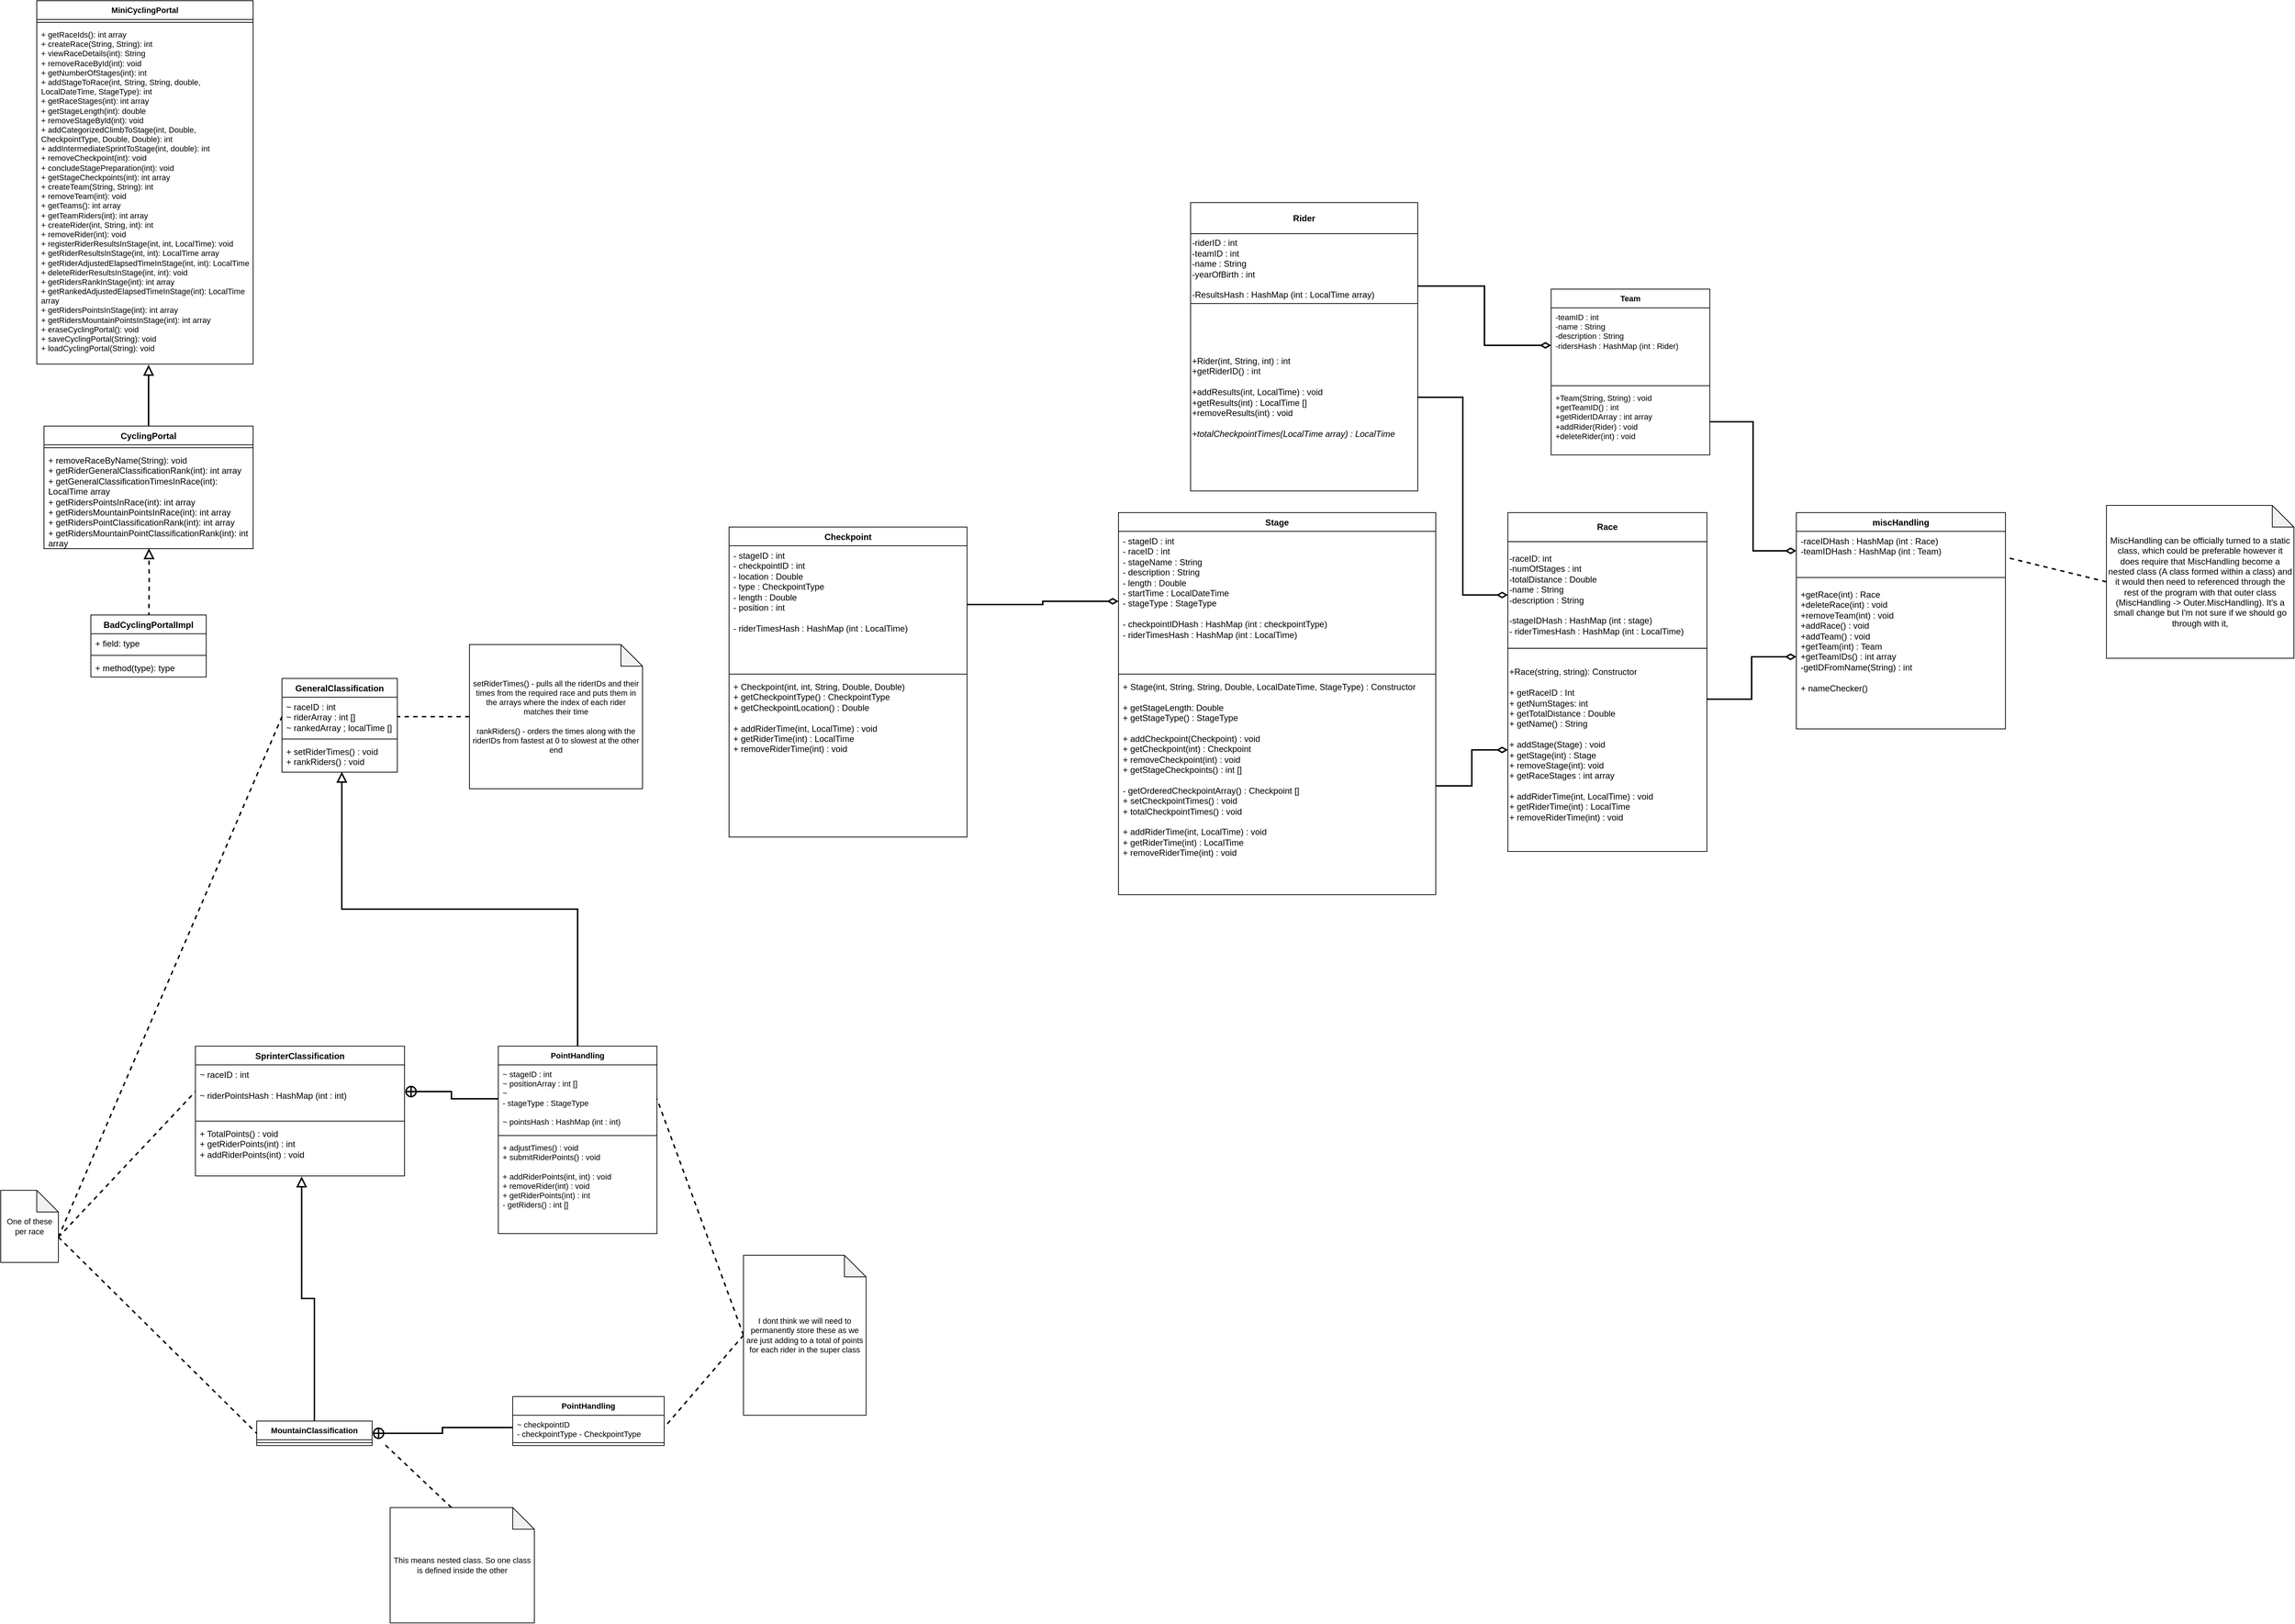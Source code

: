 <mxfile version="24.0.7" type="github">
  <diagram name="Page-1" id="q9JYpEjFwvB6e5CxQERE">
    <mxGraphModel dx="830" dy="1727" grid="1" gridSize="10" guides="1" tooltips="1" connect="1" arrows="1" fold="1" page="1" pageScale="1" pageWidth="827" pageHeight="1169" math="0" shadow="0">
      <root>
        <mxCell id="0" />
        <mxCell id="1" parent="0" />
        <mxCell id="rqDQW1-a-PWC5fzVs6pU-1" value="CyclingPortal" style="swimlane;fontStyle=1;align=center;verticalAlign=top;childLayout=stackLayout;horizontal=1;startSize=26;horizontalStack=0;resizeParent=1;resizeParentMax=0;resizeLast=0;collapsible=1;marginBottom=0;whiteSpace=wrap;html=1;" parent="1" vertex="1">
          <mxGeometry x="870" y="-120" width="290" height="170" as="geometry" />
        </mxCell>
        <mxCell id="rqDQW1-a-PWC5fzVs6pU-3" value="" style="line;strokeWidth=1;fillColor=none;align=left;verticalAlign=middle;spacingTop=-1;spacingLeft=3;spacingRight=3;rotatable=0;labelPosition=right;points=[];portConstraint=eastwest;strokeColor=inherit;" parent="rqDQW1-a-PWC5fzVs6pU-1" vertex="1">
          <mxGeometry y="26" width="290" height="8" as="geometry" />
        </mxCell>
        <mxCell id="rqDQW1-a-PWC5fzVs6pU-4" value="+ removeRaceByName(String): void&lt;br&gt;+ getRiderGeneralClassificationRank(int): int array&lt;br&gt;+ getGeneralClassificationTimesInRace(int): LocalTime array&lt;br&gt;+ getRidersPointsInRace(int): int array&lt;br&gt;+ getRidersMountainPointsInRace(int): int array&lt;br&gt;+ getRidersPointClassificationRank(int): int array&lt;br&gt;+ getRidersMountainPointClassificationRank(int): int array" style="text;strokeColor=none;fillColor=none;align=left;verticalAlign=top;spacingLeft=4;spacingRight=4;overflow=hidden;rotatable=0;points=[[0,0.5],[1,0.5]];portConstraint=eastwest;whiteSpace=wrap;html=1;" parent="rqDQW1-a-PWC5fzVs6pU-1" vertex="1">
          <mxGeometry y="34" width="290" height="136" as="geometry" />
        </mxCell>
        <mxCell id="rqDQW1-a-PWC5fzVs6pU-15" style="edgeStyle=orthogonalEdgeStyle;rounded=0;orthogonalLoop=1;jettySize=auto;html=1;strokeColor=default;strokeWidth=2;align=center;verticalAlign=middle;fontFamily=Helvetica;fontSize=11;fontColor=default;labelBackgroundColor=default;startSize=10;endArrow=block;endFill=0;endSize=10;dashed=1;entryX=0.502;entryY=0.996;entryDx=0;entryDy=0;entryPerimeter=0;exitX=0.409;exitY=-0.029;exitDx=0;exitDy=0;exitPerimeter=0;" parent="1" target="rqDQW1-a-PWC5fzVs6pU-4" edge="1">
          <mxGeometry relative="1" as="geometry">
            <mxPoint x="1000" y="96" as="targetPoint" />
            <mxPoint x="1015.44" y="144.506" as="sourcePoint" />
          </mxGeometry>
        </mxCell>
        <mxCell id="rqDQW1-a-PWC5fzVs6pU-9" value="BadCyclingPortalImpl" style="swimlane;fontStyle=1;align=center;verticalAlign=top;childLayout=stackLayout;horizontal=1;startSize=26;horizontalStack=0;resizeParent=1;resizeParentMax=0;resizeLast=0;collapsible=1;marginBottom=0;whiteSpace=wrap;html=1;" parent="1" vertex="1">
          <mxGeometry x="935" y="142" width="160" height="86" as="geometry" />
        </mxCell>
        <mxCell id="rqDQW1-a-PWC5fzVs6pU-10" value="+ field: type" style="text;strokeColor=none;fillColor=none;align=left;verticalAlign=top;spacingLeft=4;spacingRight=4;overflow=hidden;rotatable=0;points=[[0,0.5],[1,0.5]];portConstraint=eastwest;whiteSpace=wrap;html=1;" parent="rqDQW1-a-PWC5fzVs6pU-9" vertex="1">
          <mxGeometry y="26" width="160" height="26" as="geometry" />
        </mxCell>
        <mxCell id="rqDQW1-a-PWC5fzVs6pU-11" value="" style="line;strokeWidth=1;fillColor=none;align=left;verticalAlign=middle;spacingTop=-1;spacingLeft=3;spacingRight=3;rotatable=0;labelPosition=right;points=[];portConstraint=eastwest;strokeColor=inherit;" parent="rqDQW1-a-PWC5fzVs6pU-9" vertex="1">
          <mxGeometry y="52" width="160" height="8" as="geometry" />
        </mxCell>
        <mxCell id="rqDQW1-a-PWC5fzVs6pU-12" value="+ method(type): type" style="text;strokeColor=none;fillColor=none;align=left;verticalAlign=top;spacingLeft=4;spacingRight=4;overflow=hidden;rotatable=0;points=[[0,0.5],[1,0.5]];portConstraint=eastwest;whiteSpace=wrap;html=1;" parent="rqDQW1-a-PWC5fzVs6pU-9" vertex="1">
          <mxGeometry y="60" width="160" height="26" as="geometry" />
        </mxCell>
        <mxCell id="rqDQW1-a-PWC5fzVs6pU-17" value="MiniCyclingPortal" style="swimlane;fontStyle=1;align=center;verticalAlign=top;childLayout=stackLayout;horizontal=1;startSize=26;horizontalStack=0;resizeParent=1;resizeParentMax=0;resizeLast=0;collapsible=1;marginBottom=0;whiteSpace=wrap;html=1;fontFamily=Helvetica;fontSize=11;fontColor=default;labelBackgroundColor=default;" parent="1" vertex="1">
          <mxGeometry x="860" y="-710" width="300" height="504" as="geometry" />
        </mxCell>
        <mxCell id="rqDQW1-a-PWC5fzVs6pU-19" value="" style="line;strokeWidth=1;fillColor=none;align=left;verticalAlign=middle;spacingTop=-1;spacingLeft=3;spacingRight=3;rotatable=0;labelPosition=right;points=[];portConstraint=eastwest;strokeColor=inherit;fontFamily=Helvetica;fontSize=11;fontColor=default;labelBackgroundColor=default;" parent="rqDQW1-a-PWC5fzVs6pU-17" vertex="1">
          <mxGeometry y="26" width="300" height="8" as="geometry" />
        </mxCell>
        <mxCell id="rqDQW1-a-PWC5fzVs6pU-20" value="+ getRaceIds(): int array&lt;br&gt;+ createRace(String, String): int&lt;br&gt;+ viewRaceDetails(int): String&lt;br&gt;+ removeRaceById(int): void&lt;br&gt;+ getNumberOfStages(int): int&lt;br&gt;+ addStageToRace(int, String, String, double, LocalDateTime, StageType): int&lt;br&gt;+ getRaceStages(int): int array&lt;div&gt;+ getStageLength(int): double&lt;/div&gt;&lt;div&gt;+ removeStageById(int): void&lt;/div&gt;&lt;div&gt;+ addCategorizedClimbToStage(int, Double, CheckpointType, Double, Double): int&lt;/div&gt;&lt;div&gt;+ addIntermediateSprintToStage(int, double): int&lt;/div&gt;&lt;div&gt;+ removeCheckpoint(int): void&lt;/div&gt;&lt;div&gt;+ concludeStagePreparation(int): void&lt;/div&gt;&lt;div&gt;+ getStageCheckpoints(int): int array&lt;/div&gt;&lt;div&gt;+ createTeam(String, String): int&lt;/div&gt;&lt;div&gt;+ removeTeam(int): void&lt;/div&gt;&lt;div&gt;+ getTeams(): int array&lt;/div&gt;&lt;div&gt;+ getTeamRiders(int): int array&lt;/div&gt;&lt;div&gt;+ createRider(int, String, int): int&lt;/div&gt;&lt;div&gt;+ removeRider(int): void&lt;/div&gt;&lt;div&gt;+ registerRiderResultsInStage(int, int, LocalTime): void&lt;/div&gt;&lt;div&gt;+ getRiderResultsInStage(int, int): LocalTime array&lt;/div&gt;&lt;div&gt;+ getRiderAdjustedElapsedTimeInStage(int, int): LocalTime&lt;/div&gt;&lt;div&gt;+ deleteRiderResultsInStage(int, int): void&lt;/div&gt;&lt;div&gt;+ getRidersRankInStage(int): int array&lt;/div&gt;&lt;div&gt;+ getRankedAdjustedElapsedTimeInStage(int): LocalTime array&lt;/div&gt;&lt;div&gt;+ getRidersPointsInStage(int): int array&lt;/div&gt;&lt;div&gt;+ getRidersMountainPointsInStage(int): int array&lt;/div&gt;&lt;div&gt;+ eraseCyclingPortal(): void&lt;/div&gt;&lt;div&gt;+ saveCyclingPortal(String): void&lt;/div&gt;&lt;div&gt;+ loadCyclingPortal(String): void&lt;/div&gt;&lt;div&gt;&lt;br&gt;&lt;/div&gt;" style="text;strokeColor=none;fillColor=none;align=left;verticalAlign=top;spacingLeft=4;spacingRight=4;overflow=hidden;rotatable=0;points=[[0,0.5],[1,0.5]];portConstraint=eastwest;whiteSpace=wrap;html=1;fontFamily=Helvetica;fontSize=11;fontColor=default;labelBackgroundColor=default;" parent="rqDQW1-a-PWC5fzVs6pU-17" vertex="1">
          <mxGeometry y="34" width="300" height="470" as="geometry" />
        </mxCell>
        <mxCell id="rqDQW1-a-PWC5fzVs6pU-23" style="edgeStyle=orthogonalEdgeStyle;rounded=0;orthogonalLoop=1;jettySize=auto;html=1;exitX=0.5;exitY=0;exitDx=0;exitDy=0;entryX=0.517;entryY=1.002;entryDx=0;entryDy=0;entryPerimeter=0;strokeColor=default;strokeWidth=2;align=center;verticalAlign=middle;fontFamily=Helvetica;fontSize=11;fontColor=default;labelBackgroundColor=default;startSize=10;endArrow=block;endFill=0;endSize=10;" parent="1" source="rqDQW1-a-PWC5fzVs6pU-1" target="rqDQW1-a-PWC5fzVs6pU-20" edge="1">
          <mxGeometry relative="1" as="geometry" />
        </mxCell>
        <mxCell id="tfRxmP2xf75DcZiXR_N0-1" value="miscHandling" style="swimlane;fontStyle=1;align=center;verticalAlign=top;childLayout=stackLayout;horizontal=1;startSize=26;horizontalStack=0;resizeParent=1;resizeParentMax=0;resizeLast=0;collapsible=1;marginBottom=0;whiteSpace=wrap;html=1;" parent="1" vertex="1">
          <mxGeometry x="3300" width="290" height="300" as="geometry" />
        </mxCell>
        <mxCell id="tfRxmP2xf75DcZiXR_N0-2" value="-raceIDHash : HashMap (int : Race)&lt;br&gt;-teamIDHash : HashMap (int : Team)" style="text;strokeColor=none;fillColor=none;align=left;verticalAlign=top;spacingLeft=4;spacingRight=4;overflow=hidden;rotatable=0;points=[[0,0.5],[1,0.5]];portConstraint=eastwest;whiteSpace=wrap;html=1;" parent="tfRxmP2xf75DcZiXR_N0-1" vertex="1">
          <mxGeometry y="26" width="290" height="54" as="geometry" />
        </mxCell>
        <mxCell id="tfRxmP2xf75DcZiXR_N0-3" value="" style="line;strokeWidth=1;fillColor=none;align=left;verticalAlign=middle;spacingTop=-1;spacingLeft=3;spacingRight=3;rotatable=0;labelPosition=right;points=[];portConstraint=eastwest;strokeColor=inherit;" parent="tfRxmP2xf75DcZiXR_N0-1" vertex="1">
          <mxGeometry y="80" width="290" height="20" as="geometry" />
        </mxCell>
        <mxCell id="tfRxmP2xf75DcZiXR_N0-4" value="&lt;div&gt;+getRace(int) : Race&lt;/div&gt;&lt;div&gt;+deleteRace(int) : void&lt;br&gt;&lt;/div&gt;+removeTeam(int) : void&lt;br&gt;+addRace() : void&lt;br&gt;+addTeam() : void&lt;div&gt;+getTeam(int) : Team&lt;br&gt;&lt;/div&gt;+getTeamIDs() : int array&lt;div&gt;-getIDFromName(String) : int&lt;br&gt;&lt;/div&gt;&lt;div&gt;&lt;br&gt;&lt;/div&gt;&lt;div&gt;+ nameChecker()&lt;/div&gt;" style="text;strokeColor=none;fillColor=none;align=left;verticalAlign=top;spacingLeft=4;spacingRight=4;overflow=hidden;rotatable=0;points=[[0,0.5],[1,0.5]];portConstraint=eastwest;whiteSpace=wrap;html=1;" parent="tfRxmP2xf75DcZiXR_N0-1" vertex="1">
          <mxGeometry y="100" width="290" height="200" as="geometry" />
        </mxCell>
        <mxCell id="tfRxmP2xf75DcZiXR_N0-5" value="" style="group" parent="1" vertex="1" connectable="0">
          <mxGeometry x="2900" width="276" height="470" as="geometry" />
        </mxCell>
        <mxCell id="tfRxmP2xf75DcZiXR_N0-6" value="&lt;b&gt;Race&lt;/b&gt;" style="rounded=0;whiteSpace=wrap;html=1;" parent="tfRxmP2xf75DcZiXR_N0-5" vertex="1">
          <mxGeometry width="276.0" height="40.345" as="geometry" />
        </mxCell>
        <mxCell id="tfRxmP2xf75DcZiXR_N0-7" value="-raceID: int&lt;br&gt;&lt;div&gt;-numOfStages : int&lt;br&gt;&lt;/div&gt;&lt;div&gt;-totalDistance : Double&lt;br&gt;&lt;/div&gt;&lt;div&gt;-name : String&lt;br&gt;&lt;/div&gt;&lt;div&gt;-description : String&lt;br&gt;&lt;/div&gt;&lt;div&gt;&lt;br&gt;&lt;/div&gt;&lt;div&gt;-stageIDHash : HashMap (int : stage)&lt;br&gt;&lt;/div&gt;&lt;div&gt;- riderTimesHash : HashMap (int : LocalTime)&lt;/div&gt;" style="rounded=0;whiteSpace=wrap;html=1;align=left;" parent="tfRxmP2xf75DcZiXR_N0-5" vertex="1">
          <mxGeometry y="40.345" width="276.0" height="147.931" as="geometry" />
        </mxCell>
        <mxCell id="tfRxmP2xf75DcZiXR_N0-8" value="&lt;div&gt;&lt;br&gt;&lt;/div&gt;+Race(string, string): Constructor&lt;div&gt;&lt;br&gt;&lt;div align=&quot;left&quot;&gt;+ getRaceID : Int &lt;br&gt;&lt;/div&gt;&lt;div align=&quot;left&quot;&gt;+ getNumStages: int&lt;/div&gt;&lt;div align=&quot;left&quot;&gt;+ getTotalDistance : Double&lt;br&gt;&lt;/div&gt;&lt;div align=&quot;left&quot;&gt;+ getName() : String&lt;/div&gt;&lt;div align=&quot;left&quot;&gt;&lt;br&gt;&lt;/div&gt;&lt;div&gt;+ addStage(Stage) : void&lt;br&gt;&lt;/div&gt;&lt;div&gt;+ getStage(int) : Stage&lt;/div&gt;&lt;div&gt;+ removeStage(int): void&lt;br&gt;&lt;/div&gt;&lt;div&gt;+ getRaceStages : int array&lt;br&gt;&lt;/div&gt;&lt;div&gt;&lt;br&gt;&lt;/div&gt;&lt;div&gt;+ addRiderTime(int, LocalTime) : void&lt;/div&gt;&lt;div&gt;+ getRiderTime(int) : LocalTime&lt;/div&gt;&lt;div&gt;+ removeRiderTime(int) : void&lt;/div&gt;&lt;div&gt;&lt;br&gt;&lt;/div&gt;&lt;div&gt;&lt;br&gt;&lt;/div&gt;&lt;/div&gt;" style="rounded=0;whiteSpace=wrap;html=1;align=left;" parent="tfRxmP2xf75DcZiXR_N0-5" vertex="1">
          <mxGeometry y="188.28" width="276" height="281.72" as="geometry" />
        </mxCell>
        <mxCell id="tfRxmP2xf75DcZiXR_N0-10" value="Stage" style="swimlane;fontStyle=1;align=center;verticalAlign=top;childLayout=stackLayout;horizontal=1;startSize=26;horizontalStack=0;resizeParent=1;resizeParentMax=0;resizeLast=0;collapsible=1;marginBottom=0;whiteSpace=wrap;html=1;" parent="1" vertex="1">
          <mxGeometry x="2360" width="440" height="530" as="geometry" />
        </mxCell>
        <mxCell id="tfRxmP2xf75DcZiXR_N0-11" value="&lt;div&gt;- stageID : int&lt;br&gt;&lt;/div&gt;&lt;div&gt;- raceID : int&lt;br&gt;&lt;/div&gt;&lt;div&gt;- stageName : String&lt;br&gt;&lt;/div&gt;&lt;div&gt;- description : String&lt;br&gt;&lt;/div&gt;&lt;div&gt;- length : Double&lt;br&gt;&lt;/div&gt;&lt;div&gt;- startTime : LocalDateTime&lt;br&gt;&lt;/div&gt;&lt;div&gt;- stageType : StageType&lt;br&gt;&lt;/div&gt;&lt;div&gt;&lt;br&gt;&lt;/div&gt;&lt;div&gt;- checkpointIDHash : HashMap (int : checkpointType)&lt;br&gt;&lt;/div&gt;&lt;div&gt;- riderTimesHash : HashMap (int : LocalTime)&lt;/div&gt;" style="text;strokeColor=none;fillColor=none;align=left;verticalAlign=top;spacingLeft=4;spacingRight=4;overflow=hidden;rotatable=0;points=[[0,0.5],[1,0.5]];portConstraint=eastwest;whiteSpace=wrap;html=1;" parent="tfRxmP2xf75DcZiXR_N0-10" vertex="1">
          <mxGeometry y="26" width="440" height="194" as="geometry" />
        </mxCell>
        <mxCell id="tfRxmP2xf75DcZiXR_N0-12" value="" style="line;strokeWidth=1;fillColor=none;align=left;verticalAlign=middle;spacingTop=-1;spacingLeft=3;spacingRight=3;rotatable=0;labelPosition=right;points=[];portConstraint=eastwest;strokeColor=inherit;" parent="tfRxmP2xf75DcZiXR_N0-10" vertex="1">
          <mxGeometry y="220" width="440" height="8" as="geometry" />
        </mxCell>
        <mxCell id="tfRxmP2xf75DcZiXR_N0-13" value="&lt;div&gt;+ Stage(int, String, String, Double, LocalDateTime, StageType) : Constructor&lt;/div&gt;&lt;div&gt;&lt;br&gt;&lt;/div&gt;&lt;div&gt;+ getStageLength: Double&lt;/div&gt;&lt;div&gt;+ getStageType() : StageType&lt;br&gt;&lt;/div&gt;&lt;div&gt;&lt;br&gt;&lt;/div&gt;&lt;div&gt;+ addCheckpoint(Checkpoint) : void&lt;/div&gt;&lt;div&gt;+ getCheckpoint(int) : Checkpoint&lt;/div&gt;&lt;div&gt;+ removeCheckpoint(int) : void&lt;/div&gt;+ getStageCheckpoints() : int []&lt;div&gt;&lt;br&gt;&lt;/div&gt;&lt;div&gt;- getOrderedCheckpointArray() : Checkpoint []&lt;/div&gt;&lt;div&gt;+ setCheckpointTimes() : void&lt;/div&gt;&lt;div&gt;+ totalCheckpointTimes() : void&lt;br&gt;&lt;div&gt;&lt;br&gt;&lt;/div&gt;&lt;div&gt;+ addRiderTime(int, LocalTime) : void&lt;/div&gt;&lt;div&gt;+ getRiderTime(int) : LocalTime&lt;/div&gt;&lt;div&gt;+ removeRiderTime(int) : void&lt;/div&gt;&lt;/div&gt;" style="text;strokeColor=none;fillColor=none;align=left;verticalAlign=top;spacingLeft=4;spacingRight=4;overflow=hidden;rotatable=0;points=[[0,0.5],[1,0.5]];portConstraint=eastwest;whiteSpace=wrap;html=1;" parent="tfRxmP2xf75DcZiXR_N0-10" vertex="1">
          <mxGeometry y="228" width="440" height="302" as="geometry" />
        </mxCell>
        <mxCell id="tfRxmP2xf75DcZiXR_N0-14" style="edgeStyle=orthogonalEdgeStyle;rounded=0;orthogonalLoop=1;jettySize=auto;html=1;exitX=1;exitY=0.5;exitDx=0;exitDy=0;entryX=0;entryY=0.5;entryDx=0;entryDy=0;strokeColor=default;strokeWidth=2;align=center;verticalAlign=middle;fontFamily=Helvetica;fontSize=11;fontColor=default;labelBackgroundColor=default;startSize=10;endArrow=diamondThin;endFill=0;endSize=10;" parent="1" source="tfRxmP2xf75DcZiXR_N0-13" target="tfRxmP2xf75DcZiXR_N0-8" edge="1">
          <mxGeometry relative="1" as="geometry" />
        </mxCell>
        <mxCell id="tfRxmP2xf75DcZiXR_N0-22" style="edgeStyle=orthogonalEdgeStyle;rounded=0;orthogonalLoop=1;jettySize=auto;html=1;exitX=1;exitY=0.25;exitDx=0;exitDy=0;entryX=0;entryY=0.5;entryDx=0;entryDy=0;strokeColor=default;strokeWidth=2;align=center;verticalAlign=middle;fontFamily=Helvetica;fontSize=11;fontColor=default;labelBackgroundColor=default;startSize=10;endArrow=diamondThin;endFill=0;endSize=10;" parent="1" source="tfRxmP2xf75DcZiXR_N0-24" target="tfRxmP2xf75DcZiXR_N0-11" edge="1">
          <mxGeometry relative="1" as="geometry">
            <mxPoint x="2157" y="52.5" as="sourcePoint" />
          </mxGeometry>
        </mxCell>
        <mxCell id="tfRxmP2xf75DcZiXR_N0-24" value="Checkpoint" style="swimlane;fontStyle=1;align=center;verticalAlign=top;childLayout=stackLayout;horizontal=1;startSize=26;horizontalStack=0;resizeParent=1;resizeParentMax=0;resizeLast=0;collapsible=1;marginBottom=0;whiteSpace=wrap;html=1;" parent="1" vertex="1">
          <mxGeometry x="1820" y="20" width="330" height="430" as="geometry" />
        </mxCell>
        <mxCell id="tfRxmP2xf75DcZiXR_N0-25" value="&lt;div&gt;- stageID : int&lt;br&gt;&lt;/div&gt;&lt;div&gt;- checkpointID : int&lt;br&gt;&lt;/div&gt;&lt;div&gt;- location : Double&lt;br&gt;&lt;/div&gt;&lt;div&gt;- type : CheckpointType&lt;br&gt;&lt;/div&gt;&lt;div&gt;- length : Double&lt;/div&gt;&lt;div&gt;- position : int&lt;/div&gt;&lt;div&gt;&lt;br&gt;&lt;/div&gt;&lt;div&gt;- riderTimesHash : HashMap (int : LocalTime)&lt;/div&gt;" style="text;strokeColor=none;fillColor=none;align=left;verticalAlign=top;spacingLeft=4;spacingRight=4;overflow=hidden;rotatable=0;points=[[0,0.5],[1,0.5]];portConstraint=eastwest;whiteSpace=wrap;html=1;" parent="tfRxmP2xf75DcZiXR_N0-24" vertex="1">
          <mxGeometry y="26" width="330" height="174" as="geometry" />
        </mxCell>
        <mxCell id="tfRxmP2xf75DcZiXR_N0-26" value="" style="line;strokeWidth=1;fillColor=none;align=left;verticalAlign=middle;spacingTop=-1;spacingLeft=3;spacingRight=3;rotatable=0;labelPosition=right;points=[];portConstraint=eastwest;strokeColor=inherit;" parent="tfRxmP2xf75DcZiXR_N0-24" vertex="1">
          <mxGeometry y="200" width="330" height="8" as="geometry" />
        </mxCell>
        <mxCell id="tfRxmP2xf75DcZiXR_N0-27" value="+ Checkpoint(int, int, String, Double, Double)&lt;div&gt;+ getCheckpointType() : CheckpointType&lt;/div&gt;&lt;div&gt;+ getCheckpointLocation() : Double&lt;/div&gt;&lt;div&gt;&lt;br&gt;&lt;/div&gt;&lt;div&gt;+ addRiderTime(int, LocalTime) : void&lt;/div&gt;&lt;div&gt;+ getRiderTime(int) : LocalTime&lt;/div&gt;&lt;div&gt;+ removeRiderTime(int) : void&lt;/div&gt;" style="text;strokeColor=none;fillColor=none;align=left;verticalAlign=top;spacingLeft=4;spacingRight=4;overflow=hidden;rotatable=0;points=[[0,0.5],[1,0.5]];portConstraint=eastwest;whiteSpace=wrap;html=1;" parent="tfRxmP2xf75DcZiXR_N0-24" vertex="1">
          <mxGeometry y="208" width="330" height="222" as="geometry" />
        </mxCell>
        <mxCell id="tfRxmP2xf75DcZiXR_N0-30" value="" style="group" parent="1" vertex="1" connectable="0">
          <mxGeometry x="2460" y="-430" width="315" height="400" as="geometry" />
        </mxCell>
        <mxCell id="tfRxmP2xf75DcZiXR_N0-31" value="&lt;b&gt;Rider&lt;/b&gt;" style="rounded=0;whiteSpace=wrap;html=1;" parent="tfRxmP2xf75DcZiXR_N0-30" vertex="1">
          <mxGeometry width="315" height="43.125" as="geometry" />
        </mxCell>
        <mxCell id="tfRxmP2xf75DcZiXR_N0-32" value="-riderID : int&lt;div&gt;-teamID : int&lt;/div&gt;&lt;div&gt;-name : String&lt;/div&gt;&lt;div&gt;-yearOfBirth : int&lt;br&gt;&lt;/div&gt;&lt;div&gt;&lt;br&gt;&lt;/div&gt;-ResultsHash : HashMap (int : LocalTime array) " style="rounded=0;whiteSpace=wrap;html=1;align=left;" parent="tfRxmP2xf75DcZiXR_N0-30" vertex="1">
          <mxGeometry y="43.13" width="315" height="96.88" as="geometry" />
        </mxCell>
        <mxCell id="tfRxmP2xf75DcZiXR_N0-33" value="&lt;div align=&quot;left&quot;&gt;+Rider(int, String, int) : int&lt;br&gt;&lt;/div&gt;&lt;div align=&quot;left&quot;&gt;+getRiderID() : int&lt;/div&gt;&lt;div align=&quot;left&quot;&gt;&lt;br&gt;&lt;/div&gt;+addResults(int, LocalTime) : void&lt;br&gt;+getResults(int) : LocalTime []&lt;div&gt;&lt;div&gt;+removeResults(int) : void&lt;/div&gt;&lt;div&gt;&lt;br&gt;&lt;/div&gt;&lt;div&gt;&lt;i&gt;+totalCheckpointTimes(LocalTime array) : LocalTime&lt;/i&gt;&lt;/div&gt;&lt;/div&gt;" style="rounded=0;whiteSpace=wrap;html=1;align=left;" parent="tfRxmP2xf75DcZiXR_N0-30" vertex="1">
          <mxGeometry y="140" width="315" height="260" as="geometry" />
        </mxCell>
        <mxCell id="tfRxmP2xf75DcZiXR_N0-35" value="Team" style="swimlane;fontStyle=1;align=center;verticalAlign=top;childLayout=stackLayout;horizontal=1;startSize=26;horizontalStack=0;resizeParent=1;resizeParentMax=0;resizeLast=0;collapsible=1;marginBottom=0;whiteSpace=wrap;html=1;fontFamily=Helvetica;fontSize=11;fontColor=default;labelBackgroundColor=default;" parent="1" vertex="1">
          <mxGeometry x="2960" y="-310" width="220" height="230" as="geometry" />
        </mxCell>
        <mxCell id="tfRxmP2xf75DcZiXR_N0-36" value="-teamID : int&lt;br&gt;-name : String&lt;br&gt;-description : String&lt;br&gt;-ridersHash : HashMap (int : Rider)&lt;br&gt;&lt;div&gt;&lt;br&gt;&lt;/div&gt;" style="text;strokeColor=none;fillColor=none;align=left;verticalAlign=top;spacingLeft=4;spacingRight=4;overflow=hidden;rotatable=0;points=[[0,0.5],[1,0.5]];portConstraint=eastwest;whiteSpace=wrap;html=1;fontFamily=Helvetica;fontSize=11;fontColor=default;labelBackgroundColor=default;" parent="tfRxmP2xf75DcZiXR_N0-35" vertex="1">
          <mxGeometry y="26" width="220" height="104" as="geometry" />
        </mxCell>
        <mxCell id="tfRxmP2xf75DcZiXR_N0-37" value="" style="line;strokeWidth=1;fillColor=none;align=left;verticalAlign=middle;spacingTop=-1;spacingLeft=3;spacingRight=3;rotatable=0;labelPosition=right;points=[];portConstraint=eastwest;strokeColor=inherit;fontFamily=Helvetica;fontSize=11;fontColor=default;labelBackgroundColor=default;" parent="tfRxmP2xf75DcZiXR_N0-35" vertex="1">
          <mxGeometry y="130" width="220" height="8" as="geometry" />
        </mxCell>
        <mxCell id="tfRxmP2xf75DcZiXR_N0-38" value="+Team(String, String) : void&lt;div&gt;+getTeamID() : int&lt;br&gt;+getRiderIDArray : int array&lt;br&gt;+addRider(Rider) : void&lt;br&gt;+deleteRider(int) : void&lt;div&gt;&lt;br&gt;&lt;/div&gt;&lt;/div&gt;" style="text;strokeColor=none;fillColor=none;align=left;verticalAlign=top;spacingLeft=4;spacingRight=4;overflow=hidden;rotatable=0;points=[[0,0.5],[1,0.5]];portConstraint=eastwest;whiteSpace=wrap;html=1;fontFamily=Helvetica;fontSize=11;fontColor=default;labelBackgroundColor=default;" parent="tfRxmP2xf75DcZiXR_N0-35" vertex="1">
          <mxGeometry y="138" width="220" height="92" as="geometry" />
        </mxCell>
        <mxCell id="tfRxmP2xf75DcZiXR_N0-39" style="edgeStyle=orthogonalEdgeStyle;rounded=0;orthogonalLoop=1;jettySize=auto;html=1;exitX=1;exitY=0.75;exitDx=0;exitDy=0;entryX=0;entryY=0.5;entryDx=0;entryDy=0;strokeColor=default;strokeWidth=2;align=center;verticalAlign=middle;fontFamily=Helvetica;fontSize=11;fontColor=default;labelBackgroundColor=default;startSize=10;endArrow=diamondThin;endFill=0;endSize=10;" parent="1" source="tfRxmP2xf75DcZiXR_N0-32" target="tfRxmP2xf75DcZiXR_N0-36" edge="1">
          <mxGeometry relative="1" as="geometry" />
        </mxCell>
        <mxCell id="tfRxmP2xf75DcZiXR_N0-42" style="edgeStyle=orthogonalEdgeStyle;rounded=0;orthogonalLoop=1;jettySize=auto;html=1;exitX=1;exitY=0.25;exitDx=0;exitDy=0;entryX=0;entryY=0.5;entryDx=0;entryDy=0;strokeColor=default;strokeWidth=2;align=center;verticalAlign=middle;fontFamily=Helvetica;fontSize=11;fontColor=default;labelBackgroundColor=default;startSize=10;endArrow=diamondThin;endFill=0;endSize=10;" parent="1" source="tfRxmP2xf75DcZiXR_N0-8" target="tfRxmP2xf75DcZiXR_N0-4" edge="1">
          <mxGeometry relative="1" as="geometry" />
        </mxCell>
        <mxCell id="tfRxmP2xf75DcZiXR_N0-43" style="edgeStyle=orthogonalEdgeStyle;rounded=0;orthogonalLoop=1;jettySize=auto;html=1;exitX=1;exitY=0.5;exitDx=0;exitDy=0;strokeColor=default;strokeWidth=2;align=center;verticalAlign=middle;fontFamily=Helvetica;fontSize=11;fontColor=default;labelBackgroundColor=default;startSize=10;endArrow=diamondThin;endFill=0;endSize=10;entryX=0;entryY=0.5;entryDx=0;entryDy=0;" parent="1" source="tfRxmP2xf75DcZiXR_N0-33" target="tfRxmP2xf75DcZiXR_N0-7" edge="1">
          <mxGeometry relative="1" as="geometry">
            <mxPoint x="2870.0" y="60" as="targetPoint" />
          </mxGeometry>
        </mxCell>
        <mxCell id="tfRxmP2xf75DcZiXR_N0-44" style="edgeStyle=orthogonalEdgeStyle;rounded=0;orthogonalLoop=1;jettySize=auto;html=1;exitX=1;exitY=0.5;exitDx=0;exitDy=0;entryX=0;entryY=0.5;entryDx=0;entryDy=0;strokeColor=default;strokeWidth=2;align=center;verticalAlign=middle;fontFamily=Helvetica;fontSize=11;fontColor=default;labelBackgroundColor=default;startSize=10;endArrow=diamondThin;endFill=0;endSize=10;" parent="1" source="tfRxmP2xf75DcZiXR_N0-38" target="tfRxmP2xf75DcZiXR_N0-2" edge="1">
          <mxGeometry relative="1" as="geometry" />
        </mxCell>
        <mxCell id="mWGUqCNX3oqDIndH8GYK-1" value="MiscHandling can be officially turned to a static class, which could be preferable however it does require that MiscHandling become a nested class (A class formed within a class) and it would then need to referenced through the rest of the program with that outer class (MiscHandling -&amp;gt; Outer.MiscHandling). It&#39;s a small change but I&#39;m not sure if we should go through with it," style="shape=note;whiteSpace=wrap;html=1;backgroundOutline=1;darkOpacity=0.05;" parent="1" vertex="1">
          <mxGeometry x="3730" y="-10" width="260" height="212" as="geometry" />
        </mxCell>
        <mxCell id="mWGUqCNX3oqDIndH8GYK-3" style="rounded=0;orthogonalLoop=1;jettySize=auto;html=1;exitX=0;exitY=0.5;exitDx=0;exitDy=0;exitPerimeter=0;entryX=1.01;entryY=0.676;entryDx=0;entryDy=0;entryPerimeter=0;strokeColor=default;strokeWidth=2;align=center;verticalAlign=middle;fontFamily=Helvetica;fontSize=11;fontColor=default;labelBackgroundColor=default;startSize=10;endArrow=none;endFill=0;endSize=10;dashed=1;" parent="1" source="mWGUqCNX3oqDIndH8GYK-1" target="tfRxmP2xf75DcZiXR_N0-2" edge="1">
          <mxGeometry relative="1" as="geometry" />
        </mxCell>
        <mxCell id="award6y_DOidWldGOrNe-6" value="SprinterClassification" style="swimlane;fontStyle=1;align=center;verticalAlign=top;childLayout=stackLayout;horizontal=1;startSize=26;horizontalStack=0;resizeParent=1;resizeParentMax=0;resizeLast=0;collapsible=1;marginBottom=0;whiteSpace=wrap;html=1;" vertex="1" parent="1">
          <mxGeometry x="1080" y="740" width="290" height="180" as="geometry" />
        </mxCell>
        <mxCell id="award6y_DOidWldGOrNe-7" value="&lt;div&gt;~ raceID : int&lt;/div&gt;&lt;div&gt;&lt;br&gt;&lt;/div&gt;~ riderPointsHash : HashMap (int : int)&lt;div&gt;&lt;br&gt;&lt;/div&gt;" style="text;strokeColor=none;fillColor=none;align=left;verticalAlign=top;spacingLeft=4;spacingRight=4;overflow=hidden;rotatable=0;points=[[0,0.5],[1,0.5]];portConstraint=eastwest;whiteSpace=wrap;html=1;" vertex="1" parent="award6y_DOidWldGOrNe-6">
          <mxGeometry y="26" width="290" height="74" as="geometry" />
        </mxCell>
        <mxCell id="award6y_DOidWldGOrNe-8" value="" style="line;strokeWidth=1;fillColor=none;align=left;verticalAlign=middle;spacingTop=-1;spacingLeft=3;spacingRight=3;rotatable=0;labelPosition=right;points=[];portConstraint=eastwest;strokeColor=inherit;" vertex="1" parent="award6y_DOidWldGOrNe-6">
          <mxGeometry y="100" width="290" height="8" as="geometry" />
        </mxCell>
        <mxCell id="award6y_DOidWldGOrNe-9" value="+ TotalPoints() : void&lt;div&gt;+ getRiderPoints(int) : int&lt;/div&gt;&lt;div&gt;+ addRiderPoints(int) : void&lt;/div&gt;&lt;div&gt;&lt;br&gt;&lt;/div&gt;" style="text;strokeColor=none;fillColor=none;align=left;verticalAlign=top;spacingLeft=4;spacingRight=4;overflow=hidden;rotatable=0;points=[[0,0.5],[1,0.5]];portConstraint=eastwest;whiteSpace=wrap;html=1;" vertex="1" parent="award6y_DOidWldGOrNe-6">
          <mxGeometry y="108" width="290" height="72" as="geometry" />
        </mxCell>
        <mxCell id="award6y_DOidWldGOrNe-10" style="edgeStyle=orthogonalEdgeStyle;rounded=0;orthogonalLoop=1;jettySize=auto;html=1;exitX=0.5;exitY=0;exitDx=0;exitDy=0;entryX=0.519;entryY=0.987;entryDx=0;entryDy=0;entryPerimeter=0;strokeColor=default;strokeWidth=2;align=center;verticalAlign=middle;fontFamily=Helvetica;fontSize=11;fontColor=default;labelBackgroundColor=default;startSize=10;endArrow=block;endFill=0;endSize=10;" edge="1" parent="1" source="award6y_DOidWldGOrNe-16" target="award6y_DOidWldGOrNe-4">
          <mxGeometry relative="1" as="geometry" />
        </mxCell>
        <mxCell id="award6y_DOidWldGOrNe-11" value="MountainClassification" style="swimlane;fontStyle=1;align=center;verticalAlign=top;childLayout=stackLayout;horizontal=1;startSize=26;horizontalStack=0;resizeParent=1;resizeParentMax=0;resizeLast=0;collapsible=1;marginBottom=0;whiteSpace=wrap;html=1;fontFamily=Helvetica;fontSize=11;fontColor=default;labelBackgroundColor=default;" vertex="1" parent="1">
          <mxGeometry x="1165" y="1260" width="160" height="34" as="geometry" />
        </mxCell>
        <mxCell id="award6y_DOidWldGOrNe-13" value="" style="line;strokeWidth=1;fillColor=none;align=left;verticalAlign=middle;spacingTop=-1;spacingLeft=3;spacingRight=3;rotatable=0;labelPosition=right;points=[];portConstraint=eastwest;strokeColor=inherit;fontFamily=Helvetica;fontSize=11;fontColor=default;labelBackgroundColor=default;" vertex="1" parent="award6y_DOidWldGOrNe-11">
          <mxGeometry y="26" width="160" height="8" as="geometry" />
        </mxCell>
        <mxCell id="award6y_DOidWldGOrNe-16" value="PointHandling" style="swimlane;fontStyle=1;align=center;verticalAlign=top;childLayout=stackLayout;horizontal=1;startSize=26;horizontalStack=0;resizeParent=1;resizeParentMax=0;resizeLast=0;collapsible=1;marginBottom=0;whiteSpace=wrap;html=1;fontFamily=Helvetica;fontSize=11;fontColor=default;labelBackgroundColor=default;" vertex="1" parent="1">
          <mxGeometry x="1500" y="740" width="220" height="260" as="geometry" />
        </mxCell>
        <mxCell id="award6y_DOidWldGOrNe-17" value="~ stageID : int&lt;div&gt;~ positionArray : int []&lt;/div&gt;&lt;div&gt;~&amp;nbsp;&lt;/div&gt;&lt;div&gt;- stageType : StageType&lt;/div&gt;&lt;div&gt;&lt;br&gt;&lt;/div&gt;&lt;div&gt;~ pointsHash : HashMap (int : int)&lt;/div&gt;" style="text;strokeColor=none;fillColor=none;align=left;verticalAlign=top;spacingLeft=4;spacingRight=4;overflow=hidden;rotatable=0;points=[[0,0.5],[1,0.5]];portConstraint=eastwest;whiteSpace=wrap;html=1;fontFamily=Helvetica;fontSize=11;fontColor=default;labelBackgroundColor=default;" vertex="1" parent="award6y_DOidWldGOrNe-16">
          <mxGeometry y="26" width="220" height="94" as="geometry" />
        </mxCell>
        <mxCell id="award6y_DOidWldGOrNe-18" value="" style="line;strokeWidth=1;fillColor=none;align=left;verticalAlign=middle;spacingTop=-1;spacingLeft=3;spacingRight=3;rotatable=0;labelPosition=right;points=[];portConstraint=eastwest;strokeColor=inherit;fontFamily=Helvetica;fontSize=11;fontColor=default;labelBackgroundColor=default;" vertex="1" parent="award6y_DOidWldGOrNe-16">
          <mxGeometry y="120" width="220" height="8" as="geometry" />
        </mxCell>
        <mxCell id="award6y_DOidWldGOrNe-19" value="+ adjustTimes() : void&lt;div&gt;+ submitRiderPoints() : void&lt;br&gt;&lt;div&gt;&lt;br&gt;&lt;div&gt;+ addRiderPoints(int, int) : void&lt;div&gt;+ removeRider(int) : void&lt;/div&gt;&lt;/div&gt;&lt;/div&gt;&lt;div&gt;+ getRiderPoints(int) : int&lt;/div&gt;&lt;div&gt;- getRiders() : int []&lt;/div&gt;&lt;/div&gt;" style="text;strokeColor=none;fillColor=none;align=left;verticalAlign=top;spacingLeft=4;spacingRight=4;overflow=hidden;rotatable=0;points=[[0,0.5],[1,0.5]];portConstraint=eastwest;whiteSpace=wrap;html=1;fontFamily=Helvetica;fontSize=11;fontColor=default;labelBackgroundColor=default;" vertex="1" parent="award6y_DOidWldGOrNe-16">
          <mxGeometry y="128" width="220" height="132" as="geometry" />
        </mxCell>
        <mxCell id="award6y_DOidWldGOrNe-21" style="edgeStyle=orthogonalEdgeStyle;rounded=0;orthogonalLoop=1;jettySize=auto;html=1;exitX=0;exitY=0.5;exitDx=0;exitDy=0;entryX=1;entryY=0.5;entryDx=0;entryDy=0;strokeColor=default;strokeWidth=2;align=center;verticalAlign=middle;fontFamily=Helvetica;fontSize=11;fontColor=default;labelBackgroundColor=default;startSize=10;endArrow=circlePlus;endFill=0;endSize=5;" edge="1" parent="1" source="award6y_DOidWldGOrNe-17" target="award6y_DOidWldGOrNe-7">
          <mxGeometry relative="1" as="geometry" />
        </mxCell>
        <mxCell id="award6y_DOidWldGOrNe-22" value="PointHandling" style="swimlane;fontStyle=1;align=center;verticalAlign=top;childLayout=stackLayout;horizontal=1;startSize=26;horizontalStack=0;resizeParent=1;resizeParentMax=0;resizeLast=0;collapsible=1;marginBottom=0;whiteSpace=wrap;html=1;fontFamily=Helvetica;fontSize=11;fontColor=default;labelBackgroundColor=default;" vertex="1" parent="1">
          <mxGeometry x="1520" y="1226" width="210" height="68" as="geometry" />
        </mxCell>
        <mxCell id="award6y_DOidWldGOrNe-23" value="~ checkpointID&lt;div&gt;- checkpointType - CheckpointType&lt;/div&gt;" style="text;strokeColor=none;fillColor=none;align=left;verticalAlign=top;spacingLeft=4;spacingRight=4;overflow=hidden;rotatable=0;points=[[0,0.5],[1,0.5]];portConstraint=eastwest;whiteSpace=wrap;html=1;fontFamily=Helvetica;fontSize=11;fontColor=default;labelBackgroundColor=default;" vertex="1" parent="award6y_DOidWldGOrNe-22">
          <mxGeometry y="26" width="210" height="34" as="geometry" />
        </mxCell>
        <mxCell id="award6y_DOidWldGOrNe-24" value="" style="line;strokeWidth=1;fillColor=none;align=left;verticalAlign=middle;spacingTop=-1;spacingLeft=3;spacingRight=3;rotatable=0;labelPosition=right;points=[];portConstraint=eastwest;strokeColor=inherit;fontFamily=Helvetica;fontSize=11;fontColor=default;labelBackgroundColor=default;" vertex="1" parent="award6y_DOidWldGOrNe-22">
          <mxGeometry y="60" width="210" height="8" as="geometry" />
        </mxCell>
        <mxCell id="award6y_DOidWldGOrNe-26" style="edgeStyle=orthogonalEdgeStyle;rounded=0;orthogonalLoop=1;jettySize=auto;html=1;exitX=0;exitY=0.5;exitDx=0;exitDy=0;entryX=1;entryY=0.5;entryDx=0;entryDy=0;strokeColor=default;strokeWidth=2;align=center;verticalAlign=middle;fontFamily=Helvetica;fontSize=11;fontColor=default;labelBackgroundColor=default;startSize=10;endArrow=circlePlus;endFill=0;endSize=5;" edge="1" parent="1" source="award6y_DOidWldGOrNe-23" target="award6y_DOidWldGOrNe-11">
          <mxGeometry relative="1" as="geometry">
            <mxPoint x="1380" y="549" as="targetPoint" />
          </mxGeometry>
        </mxCell>
        <mxCell id="award6y_DOidWldGOrNe-28" style="edgeStyle=none;rounded=0;orthogonalLoop=1;jettySize=auto;html=1;exitX=0;exitY=0.5;exitDx=0;exitDy=0;exitPerimeter=0;entryX=1;entryY=0.5;entryDx=0;entryDy=0;dashed=1;strokeColor=default;strokeWidth=2;align=center;verticalAlign=middle;fontFamily=Helvetica;fontSize=11;fontColor=default;labelBackgroundColor=default;startSize=10;endArrow=none;endFill=0;endSize=10;" edge="1" parent="1" source="award6y_DOidWldGOrNe-27" target="award6y_DOidWldGOrNe-2">
          <mxGeometry relative="1" as="geometry" />
        </mxCell>
        <mxCell id="award6y_DOidWldGOrNe-27" value="setRiderTimes() - pulls all the riderIDs and their times from the required race and puts them in the arrays where the index of each rider matches their time&lt;div&gt;&lt;br&gt;&lt;/div&gt;&lt;div&gt;rankRiders() - orders the times along with the riderIDs from fastest at 0 to slowest at the other end&lt;/div&gt;" style="shape=note;whiteSpace=wrap;html=1;backgroundOutline=1;darkOpacity=0.05;fontFamily=Helvetica;fontSize=11;fontColor=default;labelBackgroundColor=default;" vertex="1" parent="1">
          <mxGeometry x="1460" y="183" width="240" height="200" as="geometry" />
        </mxCell>
        <mxCell id="award6y_DOidWldGOrNe-34" style="edgeStyle=none;rounded=0;orthogonalLoop=1;jettySize=auto;html=1;exitX=0;exitY=0;exitDx=80;exitDy=65;exitPerimeter=0;entryX=0;entryY=0.5;entryDx=0;entryDy=0;dashed=1;strokeColor=default;strokeWidth=2;align=center;verticalAlign=middle;fontFamily=Helvetica;fontSize=11;fontColor=default;labelBackgroundColor=default;startSize=10;endArrow=none;endFill=0;endSize=10;" edge="1" parent="1" source="award6y_DOidWldGOrNe-33" target="award6y_DOidWldGOrNe-2">
          <mxGeometry relative="1" as="geometry" />
        </mxCell>
        <mxCell id="award6y_DOidWldGOrNe-35" style="edgeStyle=none;rounded=0;orthogonalLoop=1;jettySize=auto;html=1;exitX=0;exitY=0;exitDx=80;exitDy=65;exitPerimeter=0;entryX=0;entryY=0.5;entryDx=0;entryDy=0;dashed=1;strokeColor=default;strokeWidth=2;align=center;verticalAlign=middle;fontFamily=Helvetica;fontSize=11;fontColor=default;labelBackgroundColor=default;startSize=10;endArrow=none;endFill=0;endSize=10;" edge="1" parent="1" source="award6y_DOidWldGOrNe-33" target="award6y_DOidWldGOrNe-7">
          <mxGeometry relative="1" as="geometry" />
        </mxCell>
        <mxCell id="award6y_DOidWldGOrNe-36" style="edgeStyle=none;rounded=0;orthogonalLoop=1;jettySize=auto;html=1;exitX=0;exitY=0;exitDx=80;exitDy=65;exitPerimeter=0;entryX=0;entryY=0.5;entryDx=0;entryDy=0;dashed=1;strokeColor=default;strokeWidth=2;align=center;verticalAlign=middle;fontFamily=Helvetica;fontSize=11;fontColor=default;labelBackgroundColor=default;startSize=10;endArrow=none;endFill=0;endSize=10;" edge="1" parent="1" source="award6y_DOidWldGOrNe-33" target="award6y_DOidWldGOrNe-11">
          <mxGeometry relative="1" as="geometry" />
        </mxCell>
        <mxCell id="award6y_DOidWldGOrNe-33" value="One of these per race" style="shape=note;whiteSpace=wrap;html=1;backgroundOutline=1;darkOpacity=0.05;fontFamily=Helvetica;fontSize=11;fontColor=default;labelBackgroundColor=default;" vertex="1" parent="1">
          <mxGeometry x="810" y="940" width="80" height="100" as="geometry" />
        </mxCell>
        <mxCell id="award6y_DOidWldGOrNe-38" style="edgeStyle=none;rounded=0;orthogonalLoop=1;jettySize=auto;html=1;exitX=0;exitY=0.5;exitDx=0;exitDy=0;exitPerimeter=0;entryX=1;entryY=0.5;entryDx=0;entryDy=0;dashed=1;strokeColor=default;strokeWidth=2;align=center;verticalAlign=middle;fontFamily=Helvetica;fontSize=11;fontColor=default;labelBackgroundColor=default;startSize=10;endArrow=none;endFill=0;endSize=10;" edge="1" parent="1" source="award6y_DOidWldGOrNe-37" target="award6y_DOidWldGOrNe-23">
          <mxGeometry relative="1" as="geometry" />
        </mxCell>
        <mxCell id="award6y_DOidWldGOrNe-39" style="edgeStyle=none;rounded=0;orthogonalLoop=1;jettySize=auto;html=1;exitX=0;exitY=0.5;exitDx=0;exitDy=0;exitPerimeter=0;entryX=1;entryY=0.5;entryDx=0;entryDy=0;dashed=1;strokeColor=default;strokeWidth=2;align=center;verticalAlign=middle;fontFamily=Helvetica;fontSize=11;fontColor=default;labelBackgroundColor=default;startSize=10;endArrow=none;endFill=0;endSize=10;" edge="1" parent="1" source="award6y_DOidWldGOrNe-37" target="award6y_DOidWldGOrNe-17">
          <mxGeometry relative="1" as="geometry" />
        </mxCell>
        <mxCell id="award6y_DOidWldGOrNe-37" value="I dont think we will need to permanently store these as we are just adding to a total of points for each rider in the super class" style="shape=note;whiteSpace=wrap;html=1;backgroundOutline=1;darkOpacity=0.05;fontFamily=Helvetica;fontSize=11;fontColor=default;labelBackgroundColor=default;" vertex="1" parent="1">
          <mxGeometry x="1840" y="1030" width="170" height="222" as="geometry" />
        </mxCell>
        <mxCell id="award6y_DOidWldGOrNe-41" style="edgeStyle=none;rounded=0;orthogonalLoop=1;jettySize=auto;html=1;exitX=0;exitY=0;exitDx=85;exitDy=0;exitPerimeter=0;dashed=1;strokeColor=default;strokeWidth=2;align=center;verticalAlign=middle;fontFamily=Helvetica;fontSize=11;fontColor=default;labelBackgroundColor=default;startSize=10;endArrow=none;endFill=0;endSize=10;" edge="1" parent="1" source="award6y_DOidWldGOrNe-40">
          <mxGeometry relative="1" as="geometry">
            <mxPoint x="1340" y="1290" as="targetPoint" />
          </mxGeometry>
        </mxCell>
        <mxCell id="award6y_DOidWldGOrNe-40" value="This means nested class. So one class is defined inside the other" style="shape=note;whiteSpace=wrap;html=1;backgroundOutline=1;darkOpacity=0.05;fontFamily=Helvetica;fontSize=11;fontColor=default;labelBackgroundColor=default;" vertex="1" parent="1">
          <mxGeometry x="1350" y="1380" width="200" height="160" as="geometry" />
        </mxCell>
        <mxCell id="award6y_DOidWldGOrNe-1" value="GeneralClassification" style="swimlane;fontStyle=1;align=center;verticalAlign=top;childLayout=stackLayout;horizontal=1;startSize=26;horizontalStack=0;resizeParent=1;resizeParentMax=0;resizeLast=0;collapsible=1;marginBottom=0;whiteSpace=wrap;html=1;" vertex="1" parent="1">
          <mxGeometry x="1200" y="230" width="160" height="130" as="geometry" />
        </mxCell>
        <mxCell id="award6y_DOidWldGOrNe-2" value="~ raceID : int&lt;div&gt;~ riderArray : int []&lt;/div&gt;&lt;div&gt;~ rankedArray ; localTime []&lt;/div&gt;&lt;div&gt;&lt;br&gt;&lt;/div&gt;" style="text;strokeColor=none;fillColor=none;align=left;verticalAlign=top;spacingLeft=4;spacingRight=4;overflow=hidden;rotatable=0;points=[[0,0.5],[1,0.5]];portConstraint=eastwest;whiteSpace=wrap;html=1;" vertex="1" parent="award6y_DOidWldGOrNe-1">
          <mxGeometry y="26" width="160" height="54" as="geometry" />
        </mxCell>
        <mxCell id="award6y_DOidWldGOrNe-3" value="" style="line;strokeWidth=1;fillColor=none;align=left;verticalAlign=middle;spacingTop=-1;spacingLeft=3;spacingRight=3;rotatable=0;labelPosition=right;points=[];portConstraint=eastwest;strokeColor=inherit;" vertex="1" parent="award6y_DOidWldGOrNe-1">
          <mxGeometry y="80" width="160" height="8" as="geometry" />
        </mxCell>
        <mxCell id="award6y_DOidWldGOrNe-4" value="&lt;div&gt;+ setRiderTimes() : void&lt;/div&gt;+ rankRiders() : void" style="text;strokeColor=none;fillColor=none;align=left;verticalAlign=top;spacingLeft=4;spacingRight=4;overflow=hidden;rotatable=0;points=[[0,0.5],[1,0.5]];portConstraint=eastwest;whiteSpace=wrap;html=1;" vertex="1" parent="award6y_DOidWldGOrNe-1">
          <mxGeometry y="88" width="160" height="42" as="geometry" />
        </mxCell>
        <mxCell id="award6y_DOidWldGOrNe-44" style="edgeStyle=orthogonalEdgeStyle;rounded=0;orthogonalLoop=1;jettySize=auto;html=1;exitX=0.5;exitY=0;exitDx=0;exitDy=0;entryX=0.508;entryY=1.01;entryDx=0;entryDy=0;entryPerimeter=0;strokeColor=default;strokeWidth=2;align=center;verticalAlign=middle;fontFamily=Helvetica;fontSize=11;fontColor=default;labelBackgroundColor=default;startSize=10;endArrow=block;endFill=0;endSize=10;" edge="1" parent="1" source="award6y_DOidWldGOrNe-11" target="award6y_DOidWldGOrNe-9">
          <mxGeometry relative="1" as="geometry" />
        </mxCell>
      </root>
    </mxGraphModel>
  </diagram>
</mxfile>
